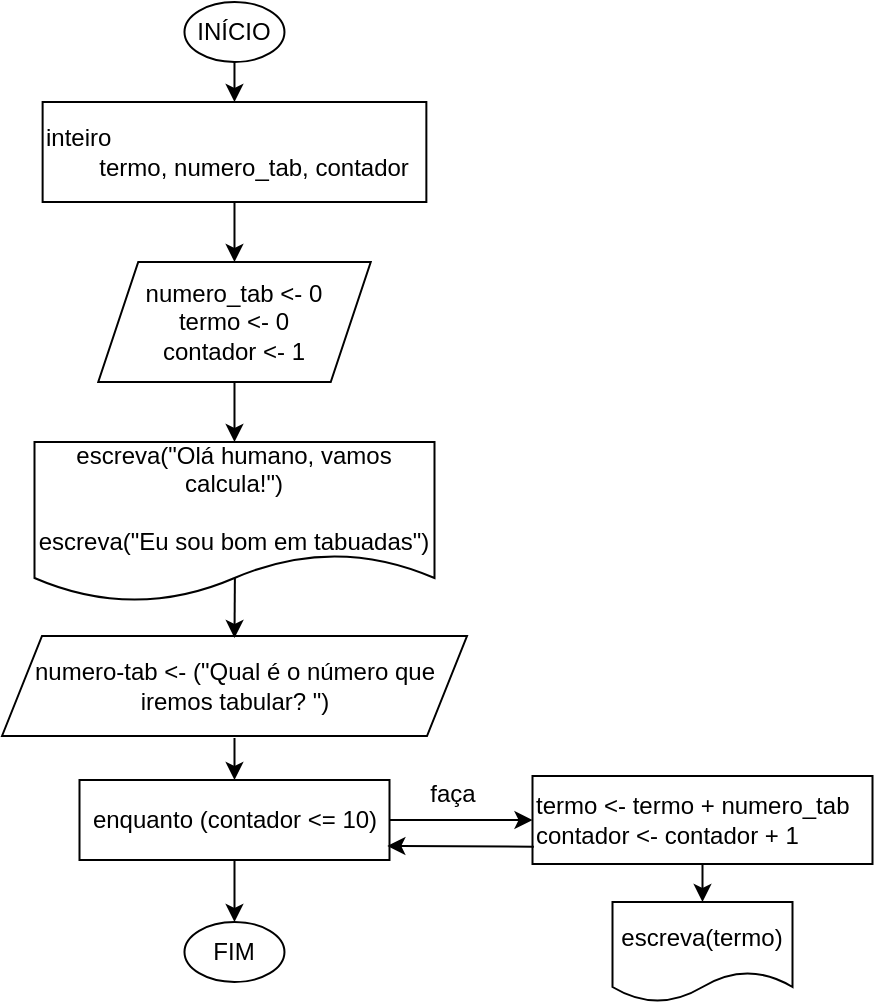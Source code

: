 <mxfile version="19.0.0" type="device"><diagram id="7bDWKFkKm660PLJrB8uI" name="Page-1"><mxGraphModel dx="619" dy="529" grid="1" gridSize="10" guides="1" tooltips="1" connect="1" arrows="1" fold="1" page="1" pageScale="1" pageWidth="827" pageHeight="1169" math="0" shadow="0"><root><mxCell id="0"/><mxCell id="1" parent="0"/><mxCell id="nW2Z6IfyfOtkeX85R5KE-1" value="INÍCIO" style="ellipse;whiteSpace=wrap;html=1;" parent="1" vertex="1"><mxGeometry x="371.24" y="360" width="50" height="30" as="geometry"/></mxCell><mxCell id="nW2Z6IfyfOtkeX85R5KE-2" value="FIM" style="ellipse;whiteSpace=wrap;html=1;" parent="1" vertex="1"><mxGeometry x="371.24" y="820" width="50" height="30" as="geometry"/></mxCell><mxCell id="nW2Z6IfyfOtkeX85R5KE-5" value="numero-tab &amp;lt;- (&quot;Qual é o número que iremos tabular? &quot;)" style="shape=parallelogram;perimeter=parallelogramPerimeter;whiteSpace=wrap;html=1;fixedSize=1;" parent="1" vertex="1"><mxGeometry x="280" y="677" width="232.5" height="50" as="geometry"/></mxCell><mxCell id="nW2Z6IfyfOtkeX85R5KE-6" value="enquanto (contador &amp;lt;= 10)" style="rounded=0;whiteSpace=wrap;html=1;" parent="1" vertex="1"><mxGeometry x="318.75" y="749" width="155" height="40" as="geometry"/></mxCell><mxCell id="nW2Z6IfyfOtkeX85R5KE-8" value="" style="endArrow=classic;html=1;rounded=0;exitX=0.501;exitY=0.835;exitDx=0;exitDy=0;entryX=0.5;entryY=0;entryDx=0;entryDy=0;exitPerimeter=0;" parent="1" source="KrVebMycrbX5IsIa7rhh-9" edge="1"><mxGeometry width="50" height="50" relative="1" as="geometry"><mxPoint x="396.25" y="659" as="sourcePoint"/><mxPoint x="396.25" y="678" as="targetPoint"/></mxGeometry></mxCell><mxCell id="nW2Z6IfyfOtkeX85R5KE-9" value="" style="endArrow=classic;html=1;rounded=0;exitX=0.5;exitY=1;exitDx=0;exitDy=0;entryX=0.5;entryY=0;entryDx=0;entryDy=0;" parent="1" target="nW2Z6IfyfOtkeX85R5KE-6" edge="1"><mxGeometry width="50" height="50" relative="1" as="geometry"><mxPoint x="396.25" y="728" as="sourcePoint"/><mxPoint x="421.25" y="613" as="targetPoint"/></mxGeometry></mxCell><mxCell id="nW2Z6IfyfOtkeX85R5KE-10" value="" style="endArrow=classic;html=1;rounded=0;exitX=0.5;exitY=1;exitDx=0;exitDy=0;entryX=0.5;entryY=0;entryDx=0;entryDy=0;" parent="1" source="nW2Z6IfyfOtkeX85R5KE-1" target="KrVebMycrbX5IsIa7rhh-8" edge="1"><mxGeometry width="50" height="50" relative="1" as="geometry"><mxPoint x="371.25" y="575" as="sourcePoint"/><mxPoint x="395" y="360" as="targetPoint"/></mxGeometry></mxCell><mxCell id="nW2Z6IfyfOtkeX85R5KE-11" value="" style="endArrow=classic;html=1;rounded=0;entryX=0.5;entryY=0;entryDx=0;entryDy=0;exitX=0.5;exitY=1;exitDx=0;exitDy=0;" parent="1" source="nW2Z6IfyfOtkeX85R5KE-6" target="nW2Z6IfyfOtkeX85R5KE-2" edge="1"><mxGeometry width="50" height="50" relative="1" as="geometry"><mxPoint x="411.25" y="873" as="sourcePoint"/><mxPoint x="461.25" y="823" as="targetPoint"/></mxGeometry></mxCell><mxCell id="nW2Z6IfyfOtkeX85R5KE-12" value="termo &amp;lt;- termo + numero_tab&lt;br&gt;contador &amp;lt;- contador + 1" style="rounded=0;whiteSpace=wrap;html=1;align=left;" parent="1" vertex="1"><mxGeometry x="545.25" y="747" width="170" height="44" as="geometry"/></mxCell><mxCell id="nW2Z6IfyfOtkeX85R5KE-13" value="" style="endArrow=classic;html=1;rounded=0;exitX=1;exitY=0.5;exitDx=0;exitDy=0;entryX=0;entryY=0.5;entryDx=0;entryDy=0;" parent="1" source="nW2Z6IfyfOtkeX85R5KE-6" target="nW2Z6IfyfOtkeX85R5KE-12" edge="1"><mxGeometry width="50" height="50" relative="1" as="geometry"><mxPoint x="515.25" y="663" as="sourcePoint"/><mxPoint x="565.25" y="613" as="targetPoint"/></mxGeometry></mxCell><mxCell id="nW2Z6IfyfOtkeX85R5KE-14" value="faça" style="text;html=1;align=center;verticalAlign=middle;resizable=0;points=[];autosize=1;strokeColor=none;fillColor=none;" parent="1" vertex="1"><mxGeometry x="485.25" y="746" width="40" height="20" as="geometry"/></mxCell><mxCell id="KrVebMycrbX5IsIa7rhh-1" value="" style="endArrow=classic;html=1;rounded=0;entryX=0.993;entryY=0.625;entryDx=0;entryDy=0;exitX=0.004;exitY=0.621;exitDx=0;exitDy=0;entryPerimeter=0;exitPerimeter=0;" edge="1" parent="1"><mxGeometry width="50" height="50" relative="1" as="geometry"><mxPoint x="545.93" y="782.324" as="sourcePoint"/><mxPoint x="472.665" y="782" as="targetPoint"/></mxGeometry></mxCell><mxCell id="KrVebMycrbX5IsIa7rhh-2" value="numero_tab &amp;lt;- 0&lt;br&gt;termo &amp;lt;- 0&lt;br&gt;contador &amp;lt;- 1" style="shape=parallelogram;perimeter=parallelogramPerimeter;whiteSpace=wrap;html=1;fixedSize=1;align=center;" vertex="1" parent="1"><mxGeometry x="328.12" y="490" width="136.25" height="60" as="geometry"/></mxCell><mxCell id="KrVebMycrbX5IsIa7rhh-4" value="" style="endArrow=classic;html=1;rounded=0;exitX=0.5;exitY=1;exitDx=0;exitDy=0;entryX=0.5;entryY=0;entryDx=0;entryDy=0;" edge="1" parent="1" source="KrVebMycrbX5IsIa7rhh-8" target="KrVebMycrbX5IsIa7rhh-2"><mxGeometry width="50" height="50" relative="1" as="geometry"><mxPoint x="395" y="440" as="sourcePoint"/><mxPoint x="480" y="550" as="targetPoint"/></mxGeometry></mxCell><mxCell id="KrVebMycrbX5IsIa7rhh-6" value="" style="endArrow=classic;html=1;rounded=0;entryX=0.5;entryY=0;entryDx=0;entryDy=0;exitX=0.5;exitY=1;exitDx=0;exitDy=0;" edge="1" parent="1" source="KrVebMycrbX5IsIa7rhh-2" target="KrVebMycrbX5IsIa7rhh-9"><mxGeometry width="50" height="50" relative="1" as="geometry"><mxPoint x="590" y="450" as="sourcePoint"/><mxPoint x="396.25" y="550" as="targetPoint"/></mxGeometry></mxCell><mxCell id="KrVebMycrbX5IsIa7rhh-8" value="&lt;span style=&quot;&quot;&gt;inteiro&lt;/span&gt;&lt;br style=&quot;&quot;&gt;&lt;span style=&quot;&quot;&gt;&#9;&lt;/span&gt;&lt;span style=&quot;&quot;&gt;&lt;span style=&quot;white-space: pre;&quot;&gt;&#9;&lt;/span&gt;termo, numero_tab, contador&lt;/span&gt;" style="rounded=0;whiteSpace=wrap;html=1;align=left;" vertex="1" parent="1"><mxGeometry x="300.31" y="410" width="191.87" height="50" as="geometry"/></mxCell><mxCell id="KrVebMycrbX5IsIa7rhh-9" value="&lt;span style=&quot;&quot;&gt;escreva(&quot;Olá humano, vamos calcula!&quot;)&lt;/span&gt;&lt;br style=&quot;&quot;&gt;&lt;br style=&quot;&quot;&gt;&lt;span style=&quot;&quot;&gt;escreva(&quot;Eu sou bom em tabuadas&quot;)&lt;/span&gt;" style="shape=document;whiteSpace=wrap;html=1;boundedLbl=1;" vertex="1" parent="1"><mxGeometry x="296.25" y="580" width="200" height="80" as="geometry"/></mxCell><mxCell id="KrVebMycrbX5IsIa7rhh-12" value="escreva(termo)" style="shape=document;whiteSpace=wrap;html=1;boundedLbl=1;" vertex="1" parent="1"><mxGeometry x="585.25" y="810" width="90" height="50" as="geometry"/></mxCell><mxCell id="KrVebMycrbX5IsIa7rhh-13" value="" style="endArrow=classic;html=1;rounded=0;exitX=0.5;exitY=1;exitDx=0;exitDy=0;entryX=0.5;entryY=0;entryDx=0;entryDy=0;" edge="1" parent="1" source="nW2Z6IfyfOtkeX85R5KE-12" target="KrVebMycrbX5IsIa7rhh-12"><mxGeometry width="50" height="50" relative="1" as="geometry"><mxPoint x="580" y="820" as="sourcePoint"/><mxPoint x="630" y="770" as="targetPoint"/></mxGeometry></mxCell></root></mxGraphModel></diagram></mxfile>